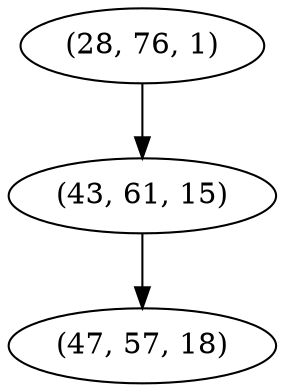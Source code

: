 digraph tree {
    "(28, 76, 1)";
    "(43, 61, 15)";
    "(47, 57, 18)";
    "(28, 76, 1)" -> "(43, 61, 15)";
    "(43, 61, 15)" -> "(47, 57, 18)";
}
